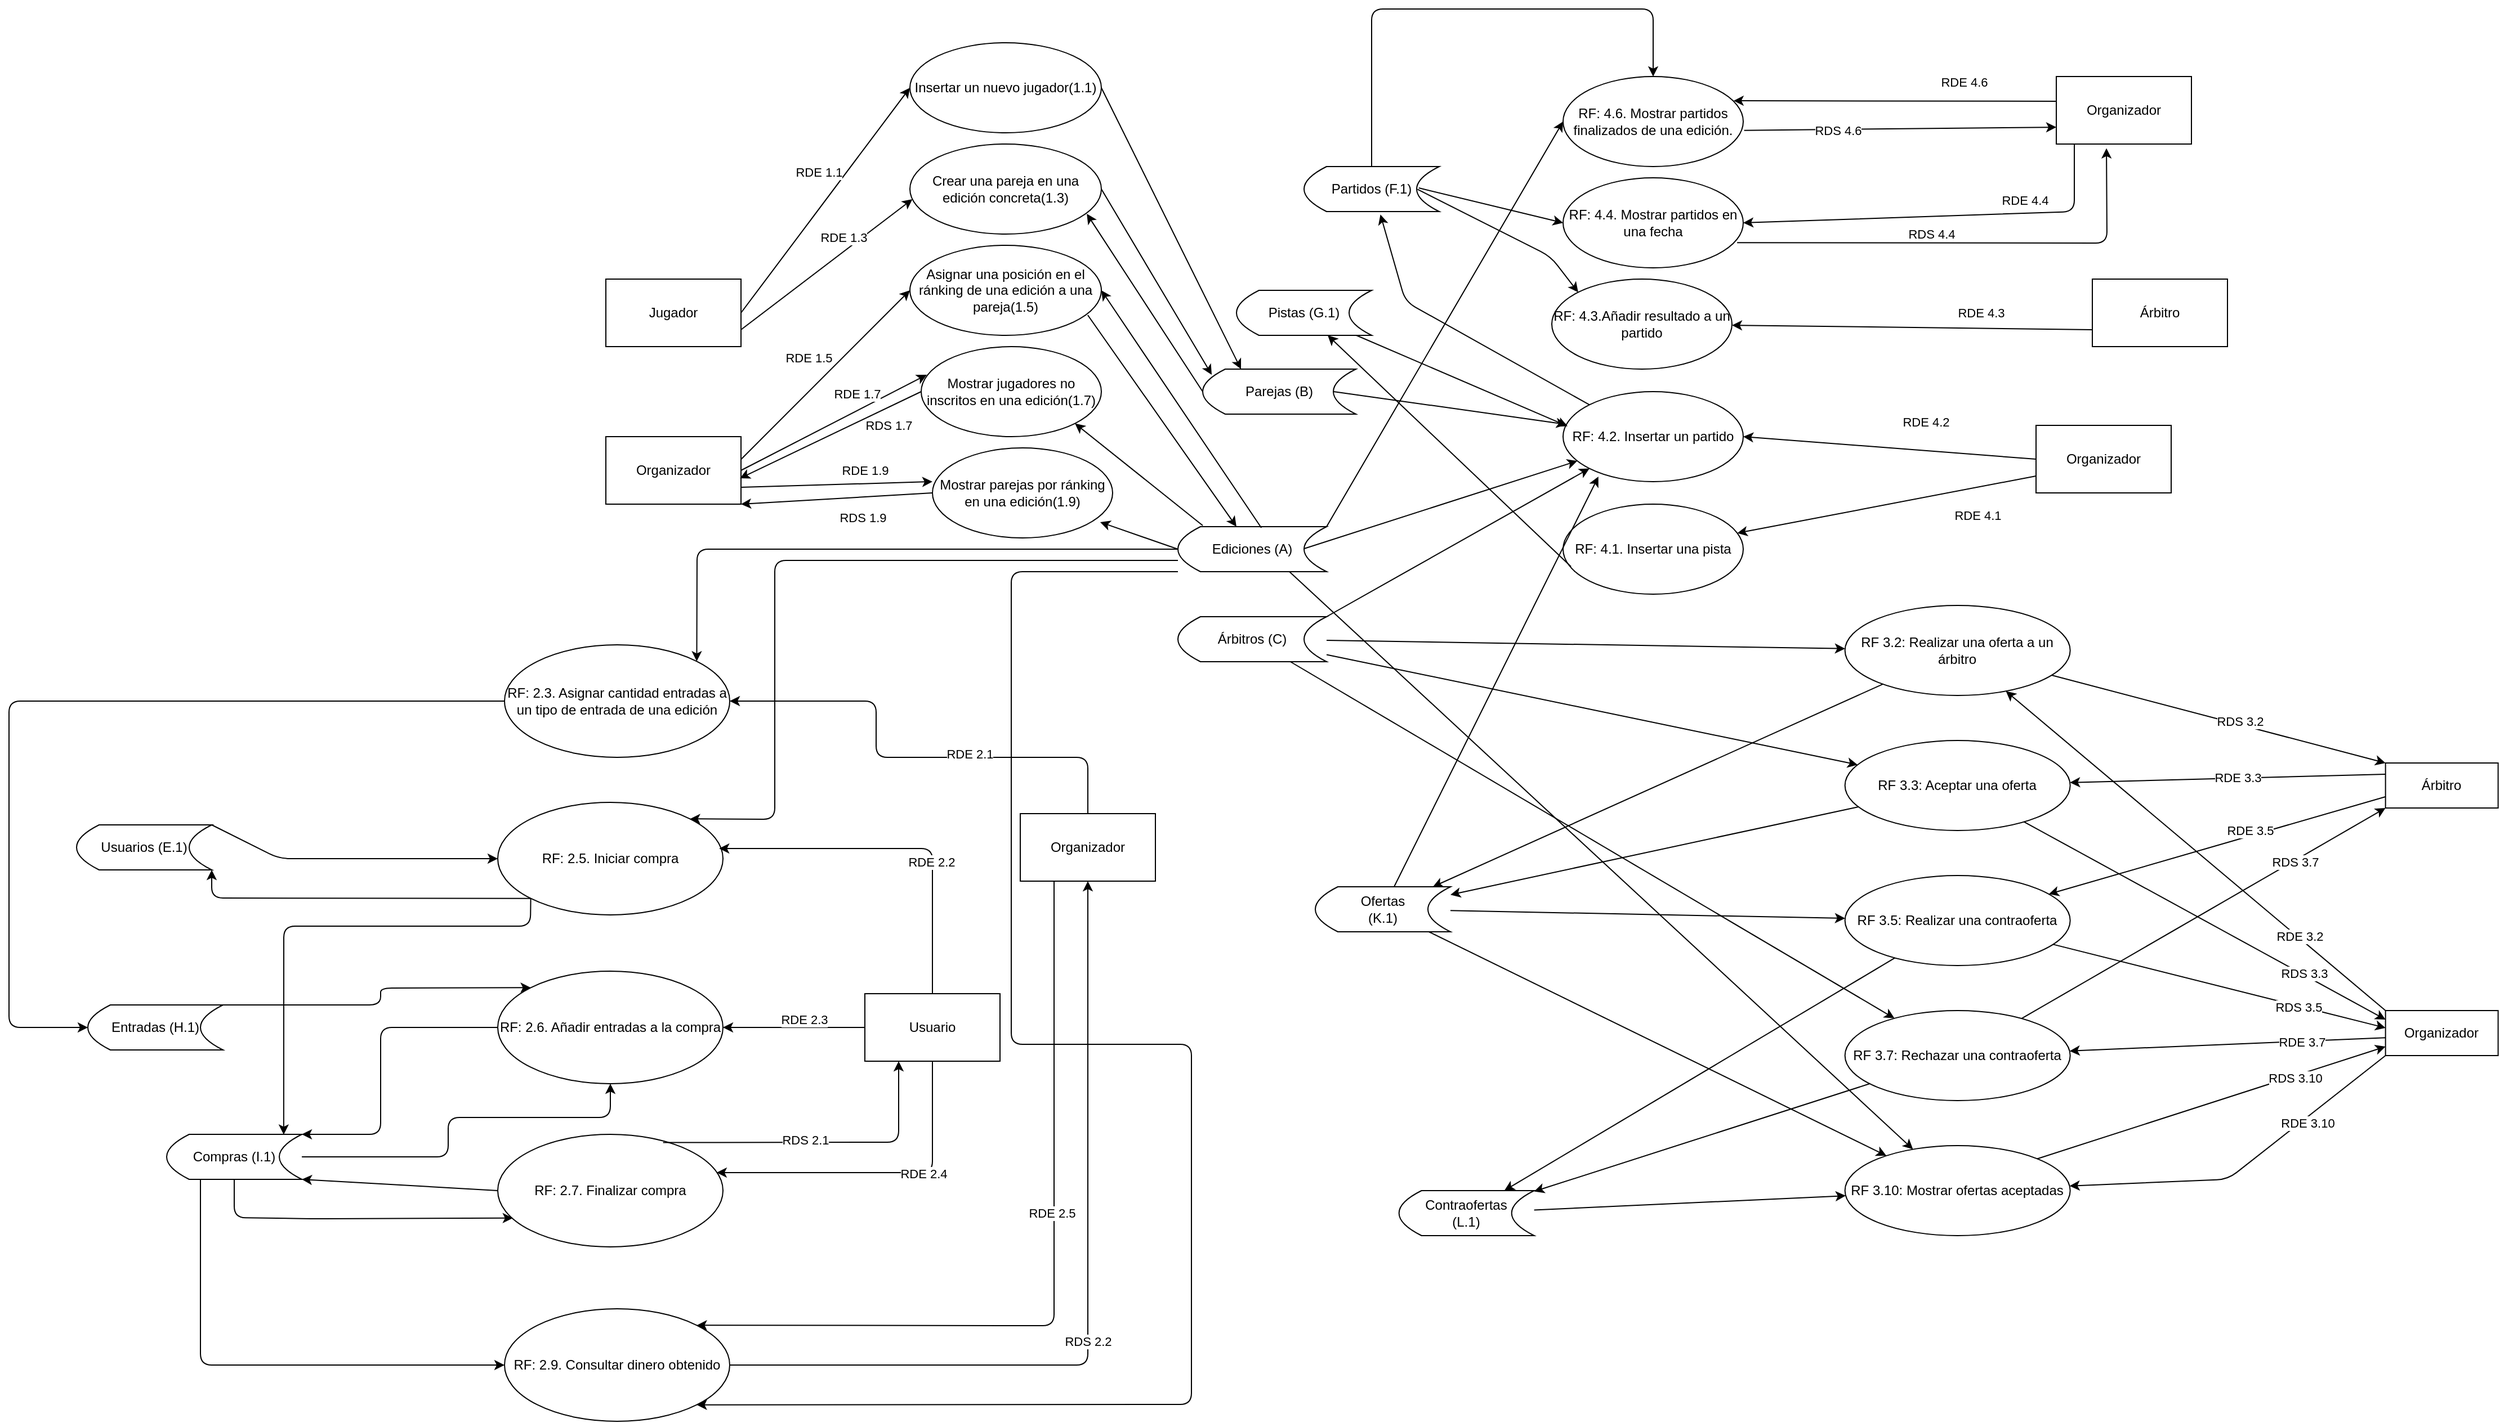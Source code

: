 <mxfile version="14.0.1" type="google"><diagram id="eAeHpFGLJXjDbg8XeO66" name="Page-1"><mxGraphModel dx="5232" dy="5680" grid="1" gridSize="10" guides="1" tooltips="1" connect="1" arrows="1" fold="1" page="1" pageScale="1" pageWidth="3300" pageHeight="4681" math="0" shadow="0"><root><mxCell id="0"/><mxCell id="1" parent="0"/><mxCell id="0lKbjXr7eHoqixIOmHd_-1" value="Jugador" style="rounded=0;whiteSpace=wrap;html=1;" parent="1" vertex="1"><mxGeometry x="280" y="100" width="120" height="60" as="geometry"/></mxCell><mxCell id="0lKbjXr7eHoqixIOmHd_-3" value="&lt;div&gt;RDE 1.1&lt;/div&gt;" style="endArrow=classic;html=1;exitX=1;exitY=0.5;exitDx=0;exitDy=0;entryX=0;entryY=0.5;entryDx=0;entryDy=0;" parent="1" source="0lKbjXr7eHoqixIOmHd_-1" target="5JLcaujheb-gmPtikgbr-2" edge="1"><mxGeometry x="0.132" y="20" width="50" height="50" relative="1" as="geometry"><mxPoint x="430" y="129" as="sourcePoint"/><mxPoint x="570" y="10" as="targetPoint"/><mxPoint as="offset"/></mxGeometry></mxCell><mxCell id="WLNAhpAYmfPkaoQovJje-1" value="Ediciones (A)" style="shape=dataStorage;whiteSpace=wrap;html=1;fixedSize=1;" parent="1" vertex="1"><mxGeometry x="788" y="320" width="132" height="40" as="geometry"/></mxCell><mxCell id="WLNAhpAYmfPkaoQovJje-2" value="" style="endArrow=classic;html=1;exitX=0;exitY=0.5;exitDx=0;exitDy=0;entryX=0.931;entryY=0.825;entryDx=0;entryDy=0;entryPerimeter=0;" parent="1" source="WLNAhpAYmfPkaoQovJje-1" target="5JLcaujheb-gmPtikgbr-6" edge="1"><mxGeometry width="50" height="50" relative="1" as="geometry"><mxPoint x="730" y="350" as="sourcePoint"/><mxPoint x="830" y="280" as="targetPoint"/><Array as="points"/></mxGeometry></mxCell><mxCell id="WLNAhpAYmfPkaoQovJje-3" value="Parejas (B)" style="shape=dataStorage;whiteSpace=wrap;html=1;fixedSize=1;" parent="1" vertex="1"><mxGeometry x="810" y="180" width="136" height="40" as="geometry"/></mxCell><mxCell id="WLNAhpAYmfPkaoQovJje-4" value="Árbitros (C)" style="shape=dataStorage;whiteSpace=wrap;html=1;fixedSize=1;" parent="1" vertex="1"><mxGeometry x="788" y="400" width="132" height="40" as="geometry"/></mxCell><mxCell id="bJjF2TGR7LJCNmlldax7-9" value="" style="endArrow=classic;html=1;exitX=0.847;exitY=0.49;exitDx=0;exitDy=0;exitPerimeter=0;" parent="1" source="WLNAhpAYmfPkaoQovJje-1" target="uhnd05h3crYL2Ut39E33-4" edge="1"><mxGeometry width="50" height="50" relative="1" as="geometry"><mxPoint x="910" y="330" as="sourcePoint"/><mxPoint x="996.73" y="290.976" as="targetPoint"/></mxGeometry></mxCell><mxCell id="bJjF2TGR7LJCNmlldax7-18" value="" style="endArrow=classic;html=1;exitX=1;exitY=0;exitDx=0;exitDy=0;entryX=0;entryY=1;entryDx=0;entryDy=0;" parent="1" source="WLNAhpAYmfPkaoQovJje-4" target="uhnd05h3crYL2Ut39E33-4" edge="1"><mxGeometry width="50" height="50" relative="1" as="geometry"><mxPoint x="970" y="410" as="sourcePoint"/><mxPoint x="1060" y="300" as="targetPoint"/></mxGeometry></mxCell><mxCell id="bJjF2TGR7LJCNmlldax7-19" value="" style="endArrow=classic;html=1;exitX=0.855;exitY=0.499;exitDx=0;exitDy=0;exitPerimeter=0;" parent="1" source="WLNAhpAYmfPkaoQovJje-3" target="uhnd05h3crYL2Ut39E33-4" edge="1"><mxGeometry width="50" height="50" relative="1" as="geometry"><mxPoint x="840" y="410" as="sourcePoint"/><mxPoint x="960.0" y="260" as="targetPoint"/></mxGeometry></mxCell><mxCell id="ibCGt5pog0Zf22WCHiit-1" value="Organizador" style="rounded=0;whiteSpace=wrap;html=1;" parent="1" vertex="1"><mxGeometry x="280" y="240" width="120" height="60" as="geometry"/></mxCell><mxCell id="ibCGt5pog0Zf22WCHiit-2" value="RDE 1.5" style="endArrow=classic;html=1;exitX=1.002;exitY=0.333;exitDx=0;exitDy=0;entryX=0;entryY=0.5;entryDx=0;entryDy=0;exitPerimeter=0;" parent="1" source="ibCGt5pog0Zf22WCHiit-1" target="5JLcaujheb-gmPtikgbr-4" edge="1"><mxGeometry x="-0.001" y="21" width="50" height="50" relative="1" as="geometry"><mxPoint x="520" y="380" as="sourcePoint"/><mxPoint x="560" y="260" as="targetPoint"/><mxPoint as="offset"/></mxGeometry></mxCell><mxCell id="ibCGt5pog0Zf22WCHiit-3" value="" style="endArrow=classic;html=1;exitX=0;exitY=0.5;exitDx=0;exitDy=0;entryX=0.924;entryY=0.775;entryDx=0;entryDy=0;entryPerimeter=0;" parent="1" source="WLNAhpAYmfPkaoQovJje-3" target="5JLcaujheb-gmPtikgbr-3" edge="1"><mxGeometry width="50" height="50" relative="1" as="geometry"><mxPoint x="1030" y="250" as="sourcePoint"/><mxPoint x="760" y="260" as="targetPoint"/></mxGeometry></mxCell><mxCell id="ibCGt5pog0Zf22WCHiit-4" value="RDS 1.9" style="endArrow=classic;html=1;entryX=1;entryY=1;entryDx=0;entryDy=0;exitX=0;exitY=0.5;exitDx=0;exitDy=0;" parent="1" source="5JLcaujheb-gmPtikgbr-6" target="ibCGt5pog0Zf22WCHiit-1" edge="1"><mxGeometry x="-0.262" y="18" width="50" height="50" relative="1" as="geometry"><mxPoint x="572.6" y="279.76" as="sourcePoint"/><mxPoint x="420" y="320" as="targetPoint"/><mxPoint as="offset"/></mxGeometry></mxCell><mxCell id="Xpg6EdV_x0nS1ecTw9jz-10" value="" style="endArrow=classic;html=1;" parent="1" source="WLNAhpAYmfPkaoQovJje-4" target="G4Wu19E-ClkX-7bQFgEn-1" edge="1"><mxGeometry width="50" height="50" relative="1" as="geometry"><mxPoint x="960.002" y="429.76" as="sourcePoint"/><mxPoint x="1110.33" y="480" as="targetPoint"/></mxGeometry></mxCell><mxCell id="Xpg6EdV_x0nS1ecTw9jz-15" value="Organizador" style="rounded=0;whiteSpace=wrap;html=1;" parent="1" vertex="1"><mxGeometry x="1860.33" y="750" width="100" height="40" as="geometry"/></mxCell><mxCell id="Xpg6EdV_x0nS1ecTw9jz-16" value="Árbitro" style="rounded=0;whiteSpace=wrap;html=1;" parent="1" vertex="1"><mxGeometry x="1860.33" y="530" width="100" height="40" as="geometry"/></mxCell><mxCell id="Xpg6EdV_x0nS1ecTw9jz-19" value="" style="endArrow=classic;html=1;entryX=0;entryY=0;entryDx=0;entryDy=0;" parent="1" source="G4Wu19E-ClkX-7bQFgEn-1" target="Xpg6EdV_x0nS1ecTw9jz-16" edge="1"><mxGeometry width="50" height="50" relative="1" as="geometry"><mxPoint x="1688.73" y="466.24" as="sourcePoint"/><mxPoint x="1820.33" y="370" as="targetPoint"/></mxGeometry></mxCell><mxCell id="G4Wu19E-ClkX-7bQFgEn-38" value="RDS 3.2" style="edgeLabel;html=1;align=center;verticalAlign=middle;resizable=0;points=[];" parent="Xpg6EdV_x0nS1ecTw9jz-19" connectable="0" vertex="1"><mxGeometry x="0.123" y="3" relative="1" as="geometry"><mxPoint as="offset"/></mxGeometry></mxCell><mxCell id="Xpg6EdV_x0nS1ecTw9jz-21" value="" style="endArrow=classic;html=1;exitX=0;exitY=0.25;exitDx=0;exitDy=0;" parent="1" source="Xpg6EdV_x0nS1ecTw9jz-16" target="G4Wu19E-ClkX-7bQFgEn-6" edge="1"><mxGeometry width="50" height="50" relative="1" as="geometry"><mxPoint x="1770.33" y="530" as="sourcePoint"/><mxPoint x="1711.041" y="458.284" as="targetPoint"/></mxGeometry></mxCell><mxCell id="G4Wu19E-ClkX-7bQFgEn-39" value="RDE 3.3" style="edgeLabel;html=1;align=center;verticalAlign=middle;resizable=0;points=[];" parent="Xpg6EdV_x0nS1ecTw9jz-21" connectable="0" vertex="1"><mxGeometry x="-0.058" y="-1" relative="1" as="geometry"><mxPoint as="offset"/></mxGeometry></mxCell><mxCell id="iS4MwWC_aVu9XPJSbLE0-3" value="" style="endArrow=classic;html=1;exitX=0.75;exitY=1;exitDx=0;exitDy=0;" parent="1" source="WLNAhpAYmfPkaoQovJje-1" target="G4Wu19E-ClkX-7bQFgEn-3" edge="1"><mxGeometry width="50" height="50" relative="1" as="geometry"><mxPoint x="940" y="340" as="sourcePoint"/><mxPoint x="997.29" y="388.842" as="targetPoint"/></mxGeometry></mxCell><mxCell id="G4Wu19E-ClkX-7bQFgEn-1" value="RF 3.2: Realizar una oferta a un árbitro" style="ellipse;whiteSpace=wrap;html=1;" parent="1" vertex="1"><mxGeometry x="1380.33" y="390" width="200" height="80" as="geometry"/></mxCell><mxCell id="G4Wu19E-ClkX-7bQFgEn-3" value="RF 3.10: Mostrar ofertas aceptadas" style="ellipse;whiteSpace=wrap;html=1;" parent="1" vertex="1"><mxGeometry x="1380.33" y="870" width="200" height="80" as="geometry"/></mxCell><mxCell id="G4Wu19E-ClkX-7bQFgEn-4" value="RF 3.7: Rechazar una contraoferta" style="ellipse;whiteSpace=wrap;html=1;" parent="1" vertex="1"><mxGeometry x="1380.33" y="750" width="200" height="80" as="geometry"/></mxCell><mxCell id="G4Wu19E-ClkX-7bQFgEn-6" value="&lt;div&gt;RF 3.3: Aceptar una oferta&lt;/div&gt;" style="ellipse;whiteSpace=wrap;html=1;" parent="1" vertex="1"><mxGeometry x="1380.33" y="510" width="200" height="80" as="geometry"/></mxCell><mxCell id="G4Wu19E-ClkX-7bQFgEn-7" value="" style="endArrow=classic;html=1;entryX=0;entryY=1;entryDx=0;entryDy=0;" parent="1" source="G4Wu19E-ClkX-7bQFgEn-4" target="Xpg6EdV_x0nS1ecTw9jz-16" edge="1"><mxGeometry width="50" height="50" relative="1" as="geometry"><mxPoint x="1512.744" y="477.586" as="sourcePoint"/><mxPoint x="1860.33" y="610" as="targetPoint"/></mxGeometry></mxCell><mxCell id="G4Wu19E-ClkX-7bQFgEn-40" value="RDS 3.7" style="edgeLabel;html=1;align=center;verticalAlign=middle;resizable=0;points=[];" parent="G4Wu19E-ClkX-7bQFgEn-7" connectable="0" vertex="1"><mxGeometry x="0.502" y="-1" relative="1" as="geometry"><mxPoint x="-1" as="offset"/></mxGeometry></mxCell><mxCell id="G4Wu19E-ClkX-7bQFgEn-9" value="RDE 3.5" style="endArrow=classic;html=1;exitX=0;exitY=0.75;exitDx=0;exitDy=0;" parent="1" source="Xpg6EdV_x0nS1ecTw9jz-16" target="G4Wu19E-ClkX-7bQFgEn-5" edge="1"><mxGeometry x="-0.206" y="-5" width="50" height="50" relative="1" as="geometry"><mxPoint x="1860.33" y="580" as="sourcePoint"/><mxPoint x="1460.205" y="571.998" as="targetPoint"/><mxPoint as="offset"/></mxGeometry></mxCell><mxCell id="G4Wu19E-ClkX-7bQFgEn-5" value="RF 3.5: Realizar una contraoferta" style="ellipse;whiteSpace=wrap;html=1;" parent="1" vertex="1"><mxGeometry x="1380.33" y="630" width="200" height="80" as="geometry"/></mxCell><mxCell id="G4Wu19E-ClkX-7bQFgEn-14" value="" style="endArrow=classic;html=1;entryX=0;entryY=0.2;entryDx=0;entryDy=0;entryPerimeter=0;" parent="1" source="G4Wu19E-ClkX-7bQFgEn-6" target="Xpg6EdV_x0nS1ecTw9jz-15" edge="1"><mxGeometry width="50" height="50" relative="1" as="geometry"><mxPoint x="1740.33" y="805" as="sourcePoint"/><mxPoint x="1685.33" y="790" as="targetPoint"/></mxGeometry></mxCell><mxCell id="G4Wu19E-ClkX-7bQFgEn-42" value="RDS 3.3" style="edgeLabel;html=1;align=center;verticalAlign=middle;resizable=0;points=[];" parent="G4Wu19E-ClkX-7bQFgEn-14" connectable="0" vertex="1"><mxGeometry x="0.544" y="1" relative="1" as="geometry"><mxPoint as="offset"/></mxGeometry></mxCell><mxCell id="G4Wu19E-ClkX-7bQFgEn-15" value="" style="endArrow=classic;html=1;entryX=0;entryY=0.384;entryDx=0;entryDy=0;entryPerimeter=0;" parent="1" source="G4Wu19E-ClkX-7bQFgEn-5" target="Xpg6EdV_x0nS1ecTw9jz-15" edge="1"><mxGeometry width="50" height="50" relative="1" as="geometry"><mxPoint x="1425.18" y="600.449" as="sourcePoint"/><mxPoint x="1860.33" y="820" as="targetPoint"/></mxGeometry></mxCell><mxCell id="G4Wu19E-ClkX-7bQFgEn-43" value="RDS 3.5" style="edgeLabel;html=1;align=center;verticalAlign=middle;resizable=0;points=[];" parent="G4Wu19E-ClkX-7bQFgEn-15" connectable="0" vertex="1"><mxGeometry x="0.476" y="-1" relative="1" as="geometry"><mxPoint as="offset"/></mxGeometry></mxCell><mxCell id="G4Wu19E-ClkX-7bQFgEn-16" value="RDS 3.10" style="endArrow=classic;html=1;entryX=0;entryY=0.801;entryDx=0;entryDy=0;exitX=1;exitY=0;exitDx=0;exitDy=0;entryPerimeter=0;" parent="1" source="G4Wu19E-ClkX-7bQFgEn-3" target="Xpg6EdV_x0nS1ecTw9jz-15" edge="1"><mxGeometry x="0.478" y="-2" width="50" height="50" relative="1" as="geometry"><mxPoint x="1443.261" y="692.352" as="sourcePoint"/><mxPoint x="1860.33" y="805" as="targetPoint"/><mxPoint as="offset"/></mxGeometry></mxCell><mxCell id="G4Wu19E-ClkX-7bQFgEn-18" value="" style="endArrow=classic;html=1;exitX=0;exitY=0;exitDx=0;exitDy=0;" parent="1" source="Xpg6EdV_x0nS1ecTw9jz-15" target="G4Wu19E-ClkX-7bQFgEn-1" edge="1"><mxGeometry width="50" height="50" relative="1" as="geometry"><mxPoint x="1610.33" y="770" as="sourcePoint"/><mxPoint x="1660.33" y="720" as="targetPoint"/></mxGeometry></mxCell><mxCell id="G4Wu19E-ClkX-7bQFgEn-41" value="RDE 3.2" style="edgeLabel;html=1;align=center;verticalAlign=middle;resizable=0;points=[];" parent="G4Wu19E-ClkX-7bQFgEn-18" connectable="0" vertex="1"><mxGeometry x="-0.54" y="-1" relative="1" as="geometry"><mxPoint as="offset"/></mxGeometry></mxCell><mxCell id="G4Wu19E-ClkX-7bQFgEn-19" value="" style="endArrow=classic;html=1;exitX=0;exitY=0.602;exitDx=0;exitDy=0;exitPerimeter=0;" parent="1" source="Xpg6EdV_x0nS1ecTw9jz-15" target="G4Wu19E-ClkX-7bQFgEn-4" edge="1"><mxGeometry width="50" height="50" relative="1" as="geometry"><mxPoint x="1860.33" y="835" as="sourcePoint"/><mxPoint x="1406.451" y="485.492" as="targetPoint"/></mxGeometry></mxCell><mxCell id="G4Wu19E-ClkX-7bQFgEn-44" value="RDE 3.7" style="edgeLabel;html=1;align=center;verticalAlign=middle;resizable=0;points=[];" parent="G4Wu19E-ClkX-7bQFgEn-19" connectable="0" vertex="1"><mxGeometry x="-0.467" y="1" relative="1" as="geometry"><mxPoint as="offset"/></mxGeometry></mxCell><mxCell id="G4Wu19E-ClkX-7bQFgEn-20" value="" style="endArrow=classic;html=1;exitX=0;exitY=1;exitDx=0;exitDy=0;" parent="1" source="Xpg6EdV_x0nS1ecTw9jz-15" target="G4Wu19E-ClkX-7bQFgEn-3" edge="1"><mxGeometry width="50" height="50" relative="1" as="geometry"><mxPoint x="1860.33" y="835" as="sourcePoint"/><mxPoint x="1455.467" y="782.322" as="targetPoint"/><Array as="points"><mxPoint x="1720.33" y="900"/></Array></mxGeometry></mxCell><mxCell id="G4Wu19E-ClkX-7bQFgEn-45" value="&lt;div&gt;RDE 3.10&lt;br&gt;&lt;/div&gt;" style="edgeLabel;html=1;align=center;verticalAlign=middle;resizable=0;points=[];" parent="G4Wu19E-ClkX-7bQFgEn-20" connectable="0" vertex="1"><mxGeometry x="-0.28" relative="1" as="geometry"><mxPoint x="20.02" y="-10.73" as="offset"/></mxGeometry></mxCell><mxCell id="G4Wu19E-ClkX-7bQFgEn-23" value="&lt;div&gt;Ofertas&lt;br&gt;&lt;/div&gt;&lt;div&gt; (K.1)&lt;/div&gt;" style="shape=dataStorage;whiteSpace=wrap;html=1;fixedSize=1;" parent="1" vertex="1"><mxGeometry x="910" y="640" width="120" height="40" as="geometry"/></mxCell><mxCell id="G4Wu19E-ClkX-7bQFgEn-24" value="&lt;div&gt;Contraofertas&lt;/div&gt;&lt;div&gt; (L.1)&lt;/div&gt;" style="shape=dataStorage;whiteSpace=wrap;html=1;fixedSize=1;" parent="1" vertex="1"><mxGeometry x="984.33" y="910" width="120" height="40" as="geometry"/></mxCell><mxCell id="G4Wu19E-ClkX-7bQFgEn-25" value="" style="endArrow=classic;html=1;" parent="1" source="WLNAhpAYmfPkaoQovJje-4" target="G4Wu19E-ClkX-7bQFgEn-6" edge="1"><mxGeometry width="50" height="50" relative="1" as="geometry"><mxPoint x="980.33" y="443.988" as="sourcePoint"/><mxPoint x="1261.102" y="445.039" as="targetPoint"/></mxGeometry></mxCell><mxCell id="G4Wu19E-ClkX-7bQFgEn-26" value="" style="endArrow=classic;html=1;" parent="1" source="WLNAhpAYmfPkaoQovJje-4" target="G4Wu19E-ClkX-7bQFgEn-4" edge="1"><mxGeometry width="50" height="50" relative="1" as="geometry"><mxPoint x="909.672" y="429.76" as="sourcePoint"/><mxPoint x="1210.772" y="445.039" as="targetPoint"/></mxGeometry></mxCell><mxCell id="G4Wu19E-ClkX-7bQFgEn-28" value="" style="endArrow=classic;html=1;" parent="1" source="G4Wu19E-ClkX-7bQFgEn-24" target="G4Wu19E-ClkX-7bQFgEn-3" edge="1"><mxGeometry width="50" height="50" relative="1" as="geometry"><mxPoint x="1500.33" y="840" as="sourcePoint"/><mxPoint x="1550.33" y="790" as="targetPoint"/></mxGeometry></mxCell><mxCell id="G4Wu19E-ClkX-7bQFgEn-29" value="" style="endArrow=classic;html=1;" parent="1" source="G4Wu19E-ClkX-7bQFgEn-5" target="G4Wu19E-ClkX-7bQFgEn-24" edge="1"><mxGeometry width="50" height="50" relative="1" as="geometry"><mxPoint x="1580.33" y="840" as="sourcePoint"/><mxPoint x="1630.33" y="790" as="targetPoint"/></mxGeometry></mxCell><mxCell id="G4Wu19E-ClkX-7bQFgEn-30" value="" style="endArrow=classic;html=1;" parent="1" source="G4Wu19E-ClkX-7bQFgEn-4" target="G4Wu19E-ClkX-7bQFgEn-24" edge="1"><mxGeometry width="50" height="50" relative="1" as="geometry"><mxPoint x="1580.33" y="840" as="sourcePoint"/><mxPoint x="1630.33" y="790" as="targetPoint"/></mxGeometry></mxCell><mxCell id="G4Wu19E-ClkX-7bQFgEn-32" value="" style="endArrow=classic;html=1;" parent="1" source="G4Wu19E-ClkX-7bQFgEn-1" target="G4Wu19E-ClkX-7bQFgEn-23" edge="1"><mxGeometry width="50" height="50" relative="1" as="geometry"><mxPoint x="1230.33" y="590" as="sourcePoint"/><mxPoint x="1280.33" y="540" as="targetPoint"/></mxGeometry></mxCell><mxCell id="G4Wu19E-ClkX-7bQFgEn-33" value="" style="endArrow=classic;html=1;" parent="1" source="G4Wu19E-ClkX-7bQFgEn-6" target="G4Wu19E-ClkX-7bQFgEn-23" edge="1"><mxGeometry width="50" height="50" relative="1" as="geometry"><mxPoint x="1446.24" y="448.822" as="sourcePoint"/><mxPoint x="1122.744" y="970" as="targetPoint"/></mxGeometry></mxCell><mxCell id="G4Wu19E-ClkX-7bQFgEn-34" value="" style="endArrow=classic;html=1;" parent="1" source="G4Wu19E-ClkX-7bQFgEn-23" target="G4Wu19E-ClkX-7bQFgEn-5" edge="1"><mxGeometry width="50" height="50" relative="1" as="geometry"><mxPoint x="1230.33" y="720" as="sourcePoint"/><mxPoint x="1280.33" y="670" as="targetPoint"/></mxGeometry></mxCell><mxCell id="G4Wu19E-ClkX-7bQFgEn-35" value="" style="endArrow=classic;html=1;" parent="1" source="G4Wu19E-ClkX-7bQFgEn-23" target="G4Wu19E-ClkX-7bQFgEn-3" edge="1"><mxGeometry width="50" height="50" relative="1" as="geometry"><mxPoint x="1131.506" y="970" as="sourcePoint"/><mxPoint x="1431.331" y="686.833" as="targetPoint"/></mxGeometry></mxCell><mxCell id="Z99oyByu4mt6_vly_TkG-1" value="RF: 2.3. Asignar cantidad entradas a un tipo de entrada de una edición" style="ellipse;whiteSpace=wrap;html=1;" parent="1" vertex="1"><mxGeometry x="190" y="425" width="200" height="100" as="geometry"/></mxCell><mxCell id="Z99oyByu4mt6_vly_TkG-2" value="RF: 2.5. Iniciar compra" style="ellipse;whiteSpace=wrap;html=1;" parent="1" vertex="1"><mxGeometry x="184" y="565" width="200" height="100" as="geometry"/></mxCell><mxCell id="Z99oyByu4mt6_vly_TkG-3" value="RF: 2.6. Añadir entradas a la compra" style="ellipse;whiteSpace=wrap;html=1;" parent="1" vertex="1"><mxGeometry x="184" y="715" width="200" height="100" as="geometry"/></mxCell><mxCell id="Z99oyByu4mt6_vly_TkG-4" value="RF: 2.7. Finalizar compra" style="ellipse;whiteSpace=wrap;html=1;" parent="1" vertex="1"><mxGeometry x="184" y="860" width="200" height="100" as="geometry"/></mxCell><mxCell id="Z99oyByu4mt6_vly_TkG-6" value="Usuarios (E.1)" style="shape=dataStorage;whiteSpace=wrap;html=1;fixedSize=1;" parent="1" vertex="1"><mxGeometry x="-190" y="585" width="120" height="40" as="geometry"/></mxCell><mxCell id="Z99oyByu4mt6_vly_TkG-7" value="Entradas (H.1)" style="shape=dataStorage;whiteSpace=wrap;html=1;fixedSize=1;" parent="1" vertex="1"><mxGeometry x="-180" y="745" width="120" height="40" as="geometry"/></mxCell><mxCell id="Z99oyByu4mt6_vly_TkG-8" value="Usuario" style="rounded=0;whiteSpace=wrap;html=1;" parent="1" vertex="1"><mxGeometry x="510" y="735" width="120" height="60" as="geometry"/></mxCell><mxCell id="Z99oyByu4mt6_vly_TkG-9" value="Organizador" style="rounded=0;whiteSpace=wrap;html=1;" parent="1" vertex="1"><mxGeometry x="648" y="575" width="120" height="60" as="geometry"/></mxCell><mxCell id="Z99oyByu4mt6_vly_TkG-10" value="RF: 2.9. Consultar dinero obtenido" style="ellipse;whiteSpace=wrap;html=1;" parent="1" vertex="1"><mxGeometry x="190" y="1015" width="200" height="100" as="geometry"/></mxCell><mxCell id="Z99oyByu4mt6_vly_TkG-11" value="" style="endArrow=classic;html=1;entryX=1;entryY=0.5;entryDx=0;entryDy=0;exitX=0.5;exitY=0;exitDx=0;exitDy=0;" parent="1" source="Z99oyByu4mt6_vly_TkG-9" target="Z99oyByu4mt6_vly_TkG-1" edge="1"><mxGeometry width="50" height="50" relative="1" as="geometry"><mxPoint x="710" y="525" as="sourcePoint"/><mxPoint x="310" y="735" as="targetPoint"/><Array as="points"><mxPoint x="708" y="525"/><mxPoint x="520" y="525"/><mxPoint x="520" y="475"/></Array></mxGeometry></mxCell><mxCell id="Z99oyByu4mt6_vly_TkG-12" value="RDE 2.1" style="edgeLabel;html=1;align=center;verticalAlign=middle;resizable=0;points=[];" parent="Z99oyByu4mt6_vly_TkG-11" vertex="1" connectable="0"><mxGeometry x="-0.264" y="1" relative="1" as="geometry"><mxPoint x="-0.96" y="-4.28" as="offset"/></mxGeometry></mxCell><mxCell id="Z99oyByu4mt6_vly_TkG-13" value="" style="endArrow=classic;html=1;entryX=0.983;entryY=0.41;entryDx=0;entryDy=0;exitX=0.5;exitY=0;exitDx=0;exitDy=0;entryPerimeter=0;" parent="1" source="Z99oyByu4mt6_vly_TkG-8" target="Z99oyByu4mt6_vly_TkG-2" edge="1"><mxGeometry width="50" height="50" relative="1" as="geometry"><mxPoint x="490" y="755" as="sourcePoint"/><mxPoint x="400" y="485" as="targetPoint"/><Array as="points"><mxPoint x="570" y="606"/></Array></mxGeometry></mxCell><mxCell id="Z99oyByu4mt6_vly_TkG-14" value="RDE 2.2" style="edgeLabel;html=1;align=center;verticalAlign=middle;resizable=0;points=[];" parent="Z99oyByu4mt6_vly_TkG-13" vertex="1" connectable="0"><mxGeometry x="-0.264" y="1" relative="1" as="geometry"><mxPoint as="offset"/></mxGeometry></mxCell><mxCell id="Z99oyByu4mt6_vly_TkG-15" value="" style="endArrow=classic;html=1;entryX=1;entryY=0.5;entryDx=0;entryDy=0;exitX=0;exitY=0.5;exitDx=0;exitDy=0;" parent="1" source="Z99oyByu4mt6_vly_TkG-8" target="Z99oyByu4mt6_vly_TkG-3" edge="1"><mxGeometry width="50" height="50" relative="1" as="geometry"><mxPoint x="490" y="755" as="sourcePoint"/><mxPoint x="400" y="485" as="targetPoint"/><Array as="points"/></mxGeometry></mxCell><mxCell id="Z99oyByu4mt6_vly_TkG-16" value="RDE 2.3" style="edgeLabel;html=1;align=center;verticalAlign=middle;resizable=0;points=[];" parent="Z99oyByu4mt6_vly_TkG-15" vertex="1" connectable="0"><mxGeometry x="-0.264" y="1" relative="1" as="geometry"><mxPoint x="-8.11" y="-7.86" as="offset"/></mxGeometry></mxCell><mxCell id="Z99oyByu4mt6_vly_TkG-17" value="" style="endArrow=classic;html=1;entryX=0.972;entryY=0.34;entryDx=0;entryDy=0;exitX=0.5;exitY=1;exitDx=0;exitDy=0;entryPerimeter=0;" parent="1" source="Z99oyByu4mt6_vly_TkG-8" target="Z99oyByu4mt6_vly_TkG-4" edge="1"><mxGeometry width="50" height="50" relative="1" as="geometry"><mxPoint x="490" y="770" as="sourcePoint"/><mxPoint x="394" y="775" as="targetPoint"/><Array as="points"><mxPoint x="570" y="894"/></Array></mxGeometry></mxCell><mxCell id="Z99oyByu4mt6_vly_TkG-18" value="RDE 2.4" style="edgeLabel;html=1;align=center;verticalAlign=middle;resizable=0;points=[];" parent="Z99oyByu4mt6_vly_TkG-17" vertex="1" connectable="0"><mxGeometry x="-0.264" y="1" relative="1" as="geometry"><mxPoint as="offset"/></mxGeometry></mxCell><mxCell id="Z99oyByu4mt6_vly_TkG-19" value="" style="endArrow=classic;html=1;entryX=1;entryY=0;entryDx=0;entryDy=0;exitX=0.25;exitY=1;exitDx=0;exitDy=0;" parent="1" source="Z99oyByu4mt6_vly_TkG-9" target="Z99oyByu4mt6_vly_TkG-10" edge="1"><mxGeometry width="50" height="50" relative="1" as="geometry"><mxPoint x="260" y="785" as="sourcePoint"/><mxPoint x="310" y="735" as="targetPoint"/><Array as="points"><mxPoint x="678" y="1030"/></Array></mxGeometry></mxCell><mxCell id="Z99oyByu4mt6_vly_TkG-20" value="RDE 2.5" style="edgeLabel;html=1;align=center;verticalAlign=middle;resizable=0;points=[];" parent="Z99oyByu4mt6_vly_TkG-19" vertex="1" connectable="0"><mxGeometry x="-0.171" y="-2" relative="1" as="geometry"><mxPoint as="offset"/></mxGeometry></mxCell><mxCell id="Z99oyByu4mt6_vly_TkG-21" value="" style="endArrow=classic;html=1;exitX=0.734;exitY=0.073;exitDx=0;exitDy=0;exitPerimeter=0;entryX=0.25;entryY=1;entryDx=0;entryDy=0;" parent="1" source="Z99oyByu4mt6_vly_TkG-4" target="Z99oyByu4mt6_vly_TkG-8" edge="1"><mxGeometry width="50" height="50" relative="1" as="geometry"><mxPoint x="260" y="785" as="sourcePoint"/><mxPoint x="310" y="735" as="targetPoint"/><Array as="points"><mxPoint x="540" y="867"/></Array></mxGeometry></mxCell><mxCell id="Z99oyByu4mt6_vly_TkG-22" value="RDS 2.1" style="edgeLabel;html=1;align=center;verticalAlign=middle;resizable=0;points=[];" parent="Z99oyByu4mt6_vly_TkG-21" vertex="1" connectable="0"><mxGeometry x="-0.104" y="2" relative="1" as="geometry"><mxPoint as="offset"/></mxGeometry></mxCell><mxCell id="Z99oyByu4mt6_vly_TkG-23" value="" style="endArrow=classic;html=1;exitX=1;exitY=0.5;exitDx=0;exitDy=0;entryX=0.5;entryY=1;entryDx=0;entryDy=0;" parent="1" source="Z99oyByu4mt6_vly_TkG-10" target="Z99oyByu4mt6_vly_TkG-9" edge="1"><mxGeometry width="50" height="50" relative="1" as="geometry"><mxPoint x="260" y="785" as="sourcePoint"/><mxPoint x="310" y="735" as="targetPoint"/><Array as="points"><mxPoint x="708" y="1065"/></Array></mxGeometry></mxCell><mxCell id="Z99oyByu4mt6_vly_TkG-24" value="RDS 2.2" style="edgeLabel;html=1;align=center;verticalAlign=middle;resizable=0;points=[];" parent="Z99oyByu4mt6_vly_TkG-23" vertex="1" connectable="0"><mxGeometry x="-0.092" relative="1" as="geometry"><mxPoint as="offset"/></mxGeometry></mxCell><mxCell id="Z99oyByu4mt6_vly_TkG-25" value="" style="endArrow=classic;html=1;exitX=0;exitY=0.5;exitDx=0;exitDy=0;entryX=0;entryY=0.5;entryDx=0;entryDy=0;" parent="1" source="Z99oyByu4mt6_vly_TkG-1" target="Z99oyByu4mt6_vly_TkG-7" edge="1"><mxGeometry width="50" height="50" relative="1" as="geometry"><mxPoint x="260" y="785" as="sourcePoint"/><mxPoint x="-290" y="475" as="targetPoint"/><Array as="points"><mxPoint x="-250" y="475"/><mxPoint x="-250" y="765"/></Array></mxGeometry></mxCell><mxCell id="Z99oyByu4mt6_vly_TkG-26" value="Compras (I.1)" style="shape=dataStorage;whiteSpace=wrap;html=1;fixedSize=1;" parent="1" vertex="1"><mxGeometry x="-110" y="860" width="120" height="40" as="geometry"/></mxCell><mxCell id="Z99oyByu4mt6_vly_TkG-27" value="" style="endArrow=classic;html=1;exitX=0;exitY=1;exitDx=0;exitDy=0;entryX=0.866;entryY=0.006;entryDx=0;entryDy=0;entryPerimeter=0;" parent="1" source="Z99oyByu4mt6_vly_TkG-2" target="Z99oyByu4mt6_vly_TkG-26" edge="1"><mxGeometry width="50" height="50" relative="1" as="geometry"><mxPoint x="200" y="485" as="sourcePoint"/><mxPoint x="20" y="795" as="targetPoint"/><Array as="points"><mxPoint x="213" y="675"/><mxPoint x="-6" y="675"/></Array></mxGeometry></mxCell><mxCell id="Z99oyByu4mt6_vly_TkG-28" value="" style="endArrow=classic;html=1;exitX=0;exitY=0.5;exitDx=0;exitDy=0;entryX=1;entryY=0;entryDx=0;entryDy=0;" parent="1" source="Z99oyByu4mt6_vly_TkG-3" target="Z99oyByu4mt6_vly_TkG-26" edge="1"><mxGeometry width="50" height="50" relative="1" as="geometry"><mxPoint x="260" y="785" as="sourcePoint"/><mxPoint x="10" y="940" as="targetPoint"/><Array as="points"><mxPoint x="80" y="765"/><mxPoint x="80" y="860"/></Array></mxGeometry></mxCell><mxCell id="Z99oyByu4mt6_vly_TkG-29" value="" style="endArrow=classic;html=1;entryX=0.5;entryY=1;entryDx=0;entryDy=0;exitX=1;exitY=0.5;exitDx=0;exitDy=0;" parent="1" source="Z99oyByu4mt6_vly_TkG-26" target="Z99oyByu4mt6_vly_TkG-3" edge="1"><mxGeometry width="50" height="50" relative="1" as="geometry"><mxPoint x="70" y="885" as="sourcePoint"/><mxPoint x="310" y="735" as="targetPoint"/><Array as="points"><mxPoint x="140" y="880"/><mxPoint x="140" y="845"/><mxPoint x="284" y="845"/></Array></mxGeometry></mxCell><mxCell id="Z99oyByu4mt6_vly_TkG-30" value="" style="endArrow=classic;html=1;exitX=0;exitY=0.5;exitDx=0;exitDy=0;" parent="1" source="Z99oyByu4mt6_vly_TkG-4" edge="1"><mxGeometry width="50" height="50" relative="1" as="geometry"><mxPoint x="194" y="775" as="sourcePoint"/><mxPoint x="10" y="900" as="targetPoint"/><Array as="points"/></mxGeometry></mxCell><mxCell id="Z99oyByu4mt6_vly_TkG-31" value="" style="endArrow=classic;html=1;exitX=0.5;exitY=1;exitDx=0;exitDy=0;entryX=0.067;entryY=0.744;entryDx=0;entryDy=0;entryPerimeter=0;" parent="1" source="Z99oyByu4mt6_vly_TkG-26" target="Z99oyByu4mt6_vly_TkG-4" edge="1"><mxGeometry width="50" height="50" relative="1" as="geometry"><mxPoint x="194" y="920" as="sourcePoint"/><mxPoint x="20" y="970" as="targetPoint"/><Array as="points"><mxPoint x="-50" y="934"/><mxPoint x="20" y="935"/></Array></mxGeometry></mxCell><mxCell id="Z99oyByu4mt6_vly_TkG-32" value="" style="endArrow=classic;html=1;entryX=1;entryY=1;entryDx=0;entryDy=0;exitX=0;exitY=1;exitDx=0;exitDy=0;" parent="1" source="WLNAhpAYmfPkaoQovJje-1" target="Z99oyByu4mt6_vly_TkG-10" edge="1"><mxGeometry width="50" height="50" relative="1" as="geometry"><mxPoint x="640" y="370" as="sourcePoint"/><mxPoint x="330" y="1010" as="targetPoint"/><Array as="points"><mxPoint x="640" y="360"/><mxPoint x="640" y="780"/><mxPoint x="800" y="780"/><mxPoint x="800" y="1100"/></Array></mxGeometry></mxCell><mxCell id="Z99oyByu4mt6_vly_TkG-33" value="" style="endArrow=classic;html=1;exitX=0.25;exitY=1;exitDx=0;exitDy=0;" parent="1" source="Z99oyByu4mt6_vly_TkG-26" target="Z99oyByu4mt6_vly_TkG-10" edge="1"><mxGeometry width="50" height="50" relative="1" as="geometry"><mxPoint x="90" y="1025" as="sourcePoint"/><mxPoint x="310" y="735" as="targetPoint"/><Array as="points"><mxPoint x="-80" y="1065"/></Array></mxGeometry></mxCell><mxCell id="Z99oyByu4mt6_vly_TkG-34" value="" style="endArrow=classic;html=1;entryX=1;entryY=0;entryDx=0;entryDy=0;exitX=0;exitY=0.5;exitDx=0;exitDy=0;" parent="1" source="WLNAhpAYmfPkaoQovJje-1" target="Z99oyByu4mt6_vly_TkG-1" edge="1"><mxGeometry width="50" height="50" relative="1" as="geometry"><mxPoint x="850" y="380" as="sourcePoint"/><mxPoint x="330" y="1060" as="targetPoint"/><Array as="points"><mxPoint x="361" y="340"/></Array></mxGeometry></mxCell><mxCell id="Z99oyByu4mt6_vly_TkG-35" value="" style="endArrow=classic;html=1;exitX=0;exitY=1;exitDx=0;exitDy=0;entryX=1;entryY=1;entryDx=0;entryDy=0;" parent="1" source="Z99oyByu4mt6_vly_TkG-2" target="Z99oyByu4mt6_vly_TkG-6" edge="1"><mxGeometry width="50" height="50" relative="1" as="geometry"><mxPoint x="260" y="835" as="sourcePoint"/><mxPoint y="675" as="targetPoint"/><Array as="points"><mxPoint x="-70" y="650"/></Array></mxGeometry></mxCell><mxCell id="Z99oyByu4mt6_vly_TkG-36" value="" style="endArrow=classic;html=1;exitX=1;exitY=0;exitDx=0;exitDy=0;entryX=0;entryY=0.5;entryDx=0;entryDy=0;" parent="1" source="Z99oyByu4mt6_vly_TkG-6" target="Z99oyByu4mt6_vly_TkG-2" edge="1"><mxGeometry width="50" height="50" relative="1" as="geometry"><mxPoint x="260" y="785" as="sourcePoint"/><mxPoint x="190" y="605" as="targetPoint"/><Array as="points"><mxPoint x="-10" y="615"/></Array></mxGeometry></mxCell><mxCell id="Z99oyByu4mt6_vly_TkG-37" value="" style="endArrow=classic;html=1;entryX=1;entryY=0;entryDx=0;entryDy=0;exitX=0;exitY=0.75;exitDx=0;exitDy=0;" parent="1" source="WLNAhpAYmfPkaoQovJje-1" target="Z99oyByu4mt6_vly_TkG-2" edge="1"><mxGeometry width="50" height="50" relative="1" as="geometry"><mxPoint x="800" y="620" as="sourcePoint"/><mxPoint x="330" y="1010" as="targetPoint"/><Array as="points"><mxPoint x="430" y="350"/><mxPoint x="430" y="580"/></Array></mxGeometry></mxCell><mxCell id="Z99oyByu4mt6_vly_TkG-38" value="" style="endArrow=classic;html=1;entryX=0;entryY=0;entryDx=0;entryDy=0;exitX=1;exitY=0;exitDx=0;exitDy=0;" parent="1" source="Z99oyByu4mt6_vly_TkG-7" target="Z99oyByu4mt6_vly_TkG-3" edge="1"><mxGeometry width="50" height="50" relative="1" as="geometry"><mxPoint x="10" y="825" as="sourcePoint"/><mxPoint x="60" y="775" as="targetPoint"/><Array as="points"><mxPoint x="80" y="745"/><mxPoint x="80" y="730"/></Array></mxGeometry></mxCell><mxCell id="uhnd05h3crYL2Ut39E33-1" value="Organizador" style="rounded=0;whiteSpace=wrap;html=1;" parent="1" vertex="1"><mxGeometry x="1550" y="230" width="120" height="60" as="geometry"/></mxCell><mxCell id="uhnd05h3crYL2Ut39E33-2" value="Árbitro" style="rounded=0;whiteSpace=wrap;html=1;" parent="1" vertex="1"><mxGeometry x="1600" y="100" width="120" height="60" as="geometry"/></mxCell><mxCell id="uhnd05h3crYL2Ut39E33-3" value="RF: 4.1. Insertar una pista" style="ellipse;whiteSpace=wrap;html=1;" parent="1" vertex="1"><mxGeometry x="1130" y="300" width="160" height="80" as="geometry"/></mxCell><mxCell id="uhnd05h3crYL2Ut39E33-4" value="RF: 4.2. Insertar un partido" style="ellipse;whiteSpace=wrap;html=1;" parent="1" vertex="1"><mxGeometry x="1130" y="200" width="160" height="80" as="geometry"/></mxCell><mxCell id="uhnd05h3crYL2Ut39E33-5" value="RF: 4.3.Añadir resultado a un partido" style="ellipse;whiteSpace=wrap;html=1;" parent="1" vertex="1"><mxGeometry x="1120" y="100" width="160" height="80" as="geometry"/></mxCell><mxCell id="uhnd05h3crYL2Ut39E33-6" value="RF: 4.4. Mostrar partidos en una fecha" style="ellipse;whiteSpace=wrap;html=1;" parent="1" vertex="1"><mxGeometry x="1130" y="10" width="160" height="80" as="geometry"/></mxCell><mxCell id="uhnd05h3crYL2Ut39E33-7" value="RF: 4.6. Mostrar partidos finalizados de una edición." style="ellipse;whiteSpace=wrap;html=1;" parent="1" vertex="1"><mxGeometry x="1130" y="-80" width="160" height="80" as="geometry"/></mxCell><mxCell id="uhnd05h3crYL2Ut39E33-11" value="Pistas (G.1)" style="shape=dataStorage;whiteSpace=wrap;html=1;fixedSize=1;" parent="1" vertex="1"><mxGeometry x="840" y="110" width="120" height="40" as="geometry"/></mxCell><mxCell id="uhnd05h3crYL2Ut39E33-12" value="" style="endArrow=classic;html=1;exitX=0.044;exitY=0.694;exitDx=0;exitDy=0;exitPerimeter=0;" parent="1" source="uhnd05h3crYL2Ut39E33-3" target="uhnd05h3crYL2Ut39E33-11" edge="1"><mxGeometry width="50" height="50" relative="1" as="geometry"><mxPoint x="1420" y="50" as="sourcePoint"/><mxPoint x="1470" as="targetPoint"/></mxGeometry></mxCell><mxCell id="uhnd05h3crYL2Ut39E33-13" value="Partidos (F.1)" style="shape=dataStorage;whiteSpace=wrap;html=1;fixedSize=1;" parent="1" vertex="1"><mxGeometry x="900" width="120" height="40" as="geometry"/></mxCell><mxCell id="uhnd05h3crYL2Ut39E33-14" value="" style="endArrow=classic;html=1;entryX=0.565;entryY=1.065;entryDx=0;entryDy=0;exitX=0;exitY=0;exitDx=0;exitDy=0;entryPerimeter=0;" parent="1" source="uhnd05h3crYL2Ut39E33-4" target="uhnd05h3crYL2Ut39E33-13" edge="1"><mxGeometry width="50" height="50" relative="1" as="geometry"><mxPoint x="1420" y="50" as="sourcePoint"/><mxPoint x="1470" as="targetPoint"/><Array as="points"><mxPoint x="990" y="120"/></Array></mxGeometry></mxCell><mxCell id="uhnd05h3crYL2Ut39E33-15" value="" style="endArrow=classic;html=1;entryX=0.025;entryY=0.384;entryDx=0;entryDy=0;entryPerimeter=0;" parent="1" source="uhnd05h3crYL2Ut39E33-11" target="uhnd05h3crYL2Ut39E33-4" edge="1"><mxGeometry width="50" height="50" relative="1" as="geometry"><mxPoint x="920" y="-100" as="sourcePoint"/><mxPoint x="1470" as="targetPoint"/></mxGeometry></mxCell><mxCell id="uhnd05h3crYL2Ut39E33-16" value="" style="endArrow=classic;html=1;exitX=0.839;exitY=0.506;exitDx=0;exitDy=0;entryX=0;entryY=0;entryDx=0;entryDy=0;exitPerimeter=0;" parent="1" source="uhnd05h3crYL2Ut39E33-13" target="uhnd05h3crYL2Ut39E33-5" edge="1"><mxGeometry width="50" height="50" relative="1" as="geometry"><mxPoint x="1420" y="50" as="sourcePoint"/><mxPoint x="1470" as="targetPoint"/><Array as="points"><mxPoint x="1119" y="80"/></Array></mxGeometry></mxCell><mxCell id="uhnd05h3crYL2Ut39E33-18" value="" style="endArrow=classic;html=1;exitX=0.849;exitY=0.476;exitDx=0;exitDy=0;entryX=0;entryY=0.5;entryDx=0;entryDy=0;exitPerimeter=0;" parent="1" source="uhnd05h3crYL2Ut39E33-13" target="uhnd05h3crYL2Ut39E33-6" edge="1"><mxGeometry width="50" height="50" relative="1" as="geometry"><mxPoint x="1420" y="50" as="sourcePoint"/><mxPoint x="1470" as="targetPoint"/></mxGeometry></mxCell><mxCell id="uhnd05h3crYL2Ut39E33-19" value="" style="endArrow=classic;html=1;entryX=0.5;entryY=0;entryDx=0;entryDy=0;exitX=0.5;exitY=0;exitDx=0;exitDy=0;" parent="1" source="uhnd05h3crYL2Ut39E33-13" target="uhnd05h3crYL2Ut39E33-7" edge="1"><mxGeometry width="50" height="50" relative="1" as="geometry"><mxPoint x="920" y="-10" as="sourcePoint"/><mxPoint x="1470" as="targetPoint"/><Array as="points"><mxPoint x="960" y="-140"/><mxPoint x="1210" y="-140"/></Array></mxGeometry></mxCell><mxCell id="uhnd05h3crYL2Ut39E33-21" value="" style="endArrow=classic;html=1;exitX=1;exitY=0;exitDx=0;exitDy=0;entryX=0;entryY=0.5;entryDx=0;entryDy=0;" parent="1" source="WLNAhpAYmfPkaoQovJje-1" target="uhnd05h3crYL2Ut39E33-7" edge="1"><mxGeometry width="50" height="50" relative="1" as="geometry"><mxPoint x="1420" y="50" as="sourcePoint"/><mxPoint x="1470" as="targetPoint"/></mxGeometry></mxCell><mxCell id="uhnd05h3crYL2Ut39E33-24" value="" style="endArrow=classic;html=1;exitX=0;exitY=0.75;exitDx=0;exitDy=0;" parent="1" source="uhnd05h3crYL2Ut39E33-1" target="uhnd05h3crYL2Ut39E33-3" edge="1"><mxGeometry width="50" height="50" relative="1" as="geometry"><mxPoint x="1578.32" y="160" as="sourcePoint"/><mxPoint x="1300.0" y="350.24" as="targetPoint"/></mxGeometry></mxCell><mxCell id="uhnd05h3crYL2Ut39E33-25" value="RDE 4.1" style="edgeLabel;html=1;align=center;verticalAlign=middle;resizable=0;points=[];" parent="uhnd05h3crYL2Ut39E33-24" vertex="1" connectable="0"><mxGeometry x="-0.16" y="-1" relative="1" as="geometry"><mxPoint x="58.99" y="14.43" as="offset"/></mxGeometry></mxCell><mxCell id="uhnd05h3crYL2Ut39E33-26" value="" style="endArrow=classic;html=1;exitX=0;exitY=0.5;exitDx=0;exitDy=0;entryX=1;entryY=0.5;entryDx=0;entryDy=0;" parent="1" source="uhnd05h3crYL2Ut39E33-1" target="uhnd05h3crYL2Ut39E33-4" edge="1"><mxGeometry width="50" height="50" relative="1" as="geometry"><mxPoint x="1420" y="50" as="sourcePoint"/><mxPoint x="1470" as="targetPoint"/></mxGeometry></mxCell><mxCell id="uhnd05h3crYL2Ut39E33-27" value="RDE 4.2" style="edgeLabel;html=1;align=center;verticalAlign=middle;resizable=0;points=[];" parent="uhnd05h3crYL2Ut39E33-26" vertex="1" connectable="0"><mxGeometry x="-0.136" y="-1" relative="1" as="geometry"><mxPoint x="14.08" y="-23.17" as="offset"/></mxGeometry></mxCell><mxCell id="uhnd05h3crYL2Ut39E33-28" value="" style="endArrow=classic;html=1;exitX=0;exitY=0.75;exitDx=0;exitDy=0;" parent="1" source="uhnd05h3crYL2Ut39E33-2" target="uhnd05h3crYL2Ut39E33-5" edge="1"><mxGeometry width="50" height="50" relative="1" as="geometry"><mxPoint x="1650.32" y="205" as="sourcePoint"/><mxPoint x="1490" y="36.28" as="targetPoint"/></mxGeometry></mxCell><mxCell id="uhnd05h3crYL2Ut39E33-29" value="RDE 4.3" style="edgeLabel;html=1;align=center;verticalAlign=middle;resizable=0;points=[];" parent="uhnd05h3crYL2Ut39E33-28" vertex="1" connectable="0"><mxGeometry x="0.225" y="-2" relative="1" as="geometry"><mxPoint x="96.63" y="-10.54" as="offset"/></mxGeometry></mxCell><mxCell id="uhnd05h3crYL2Ut39E33-30" value="" style="endArrow=classic;html=1;entryX=1;entryY=0.5;entryDx=0;entryDy=0;" parent="1" target="uhnd05h3crYL2Ut39E33-6" edge="1"><mxGeometry width="50" height="50" relative="1" as="geometry"><mxPoint x="1584" y="-20" as="sourcePoint"/><mxPoint x="1470" as="targetPoint"/><Array as="points"><mxPoint x="1584" y="40"/></Array></mxGeometry></mxCell><mxCell id="uhnd05h3crYL2Ut39E33-31" value="RDE 4.4" style="edgeLabel;html=1;align=center;verticalAlign=middle;resizable=0;points=[];" parent="uhnd05h3crYL2Ut39E33-30" vertex="1" connectable="0"><mxGeometry x="-0.198" relative="1" as="geometry"><mxPoint x="37.62" y="-12.78" as="offset"/></mxGeometry></mxCell><mxCell id="uhnd05h3crYL2Ut39E33-32" value="" style="endArrow=classic;html=1;entryX=0.946;entryY=0.269;entryDx=0;entryDy=0;entryPerimeter=0;" parent="1" target="uhnd05h3crYL2Ut39E33-7" edge="1"><mxGeometry width="50" height="50" relative="1" as="geometry"><mxPoint x="1570" y="-58" as="sourcePoint"/><mxPoint x="1470" as="targetPoint"/></mxGeometry></mxCell><mxCell id="uhnd05h3crYL2Ut39E33-33" value="RDE 4.6" style="edgeLabel;html=1;align=center;verticalAlign=middle;resizable=0;points=[];" parent="uhnd05h3crYL2Ut39E33-32" vertex="1" connectable="0"><mxGeometry x="-0.302" y="1" relative="1" as="geometry"><mxPoint x="15.95" y="-18.06" as="offset"/></mxGeometry></mxCell><mxCell id="uhnd05h3crYL2Ut39E33-34" value="" style="endArrow=classic;html=1;exitX=0.966;exitY=0.72;exitDx=0;exitDy=0;exitPerimeter=0;entryX=0.371;entryY=1.063;entryDx=0;entryDy=0;entryPerimeter=0;" parent="1" source="uhnd05h3crYL2Ut39E33-6" target="uhnd05h3crYL2Ut39E33-42" edge="1"><mxGeometry width="50" height="50" relative="1" as="geometry"><mxPoint x="1420" y="50" as="sourcePoint"/><mxPoint x="1470" as="targetPoint"/><Array as="points"><mxPoint x="1613" y="68"/></Array></mxGeometry></mxCell><mxCell id="uhnd05h3crYL2Ut39E33-35" value="RDS 4.4" style="edgeLabel;html=1;align=center;verticalAlign=middle;resizable=0;points=[];" parent="uhnd05h3crYL2Ut39E33-34" vertex="1" connectable="0"><mxGeometry x="0.128" y="3" relative="1" as="geometry"><mxPoint x="-60.09" y="-4.88" as="offset"/></mxGeometry></mxCell><mxCell id="uhnd05h3crYL2Ut39E33-36" value="" style="endArrow=classic;html=1;exitX=1.005;exitY=0.598;exitDx=0;exitDy=0;exitPerimeter=0;entryX=0;entryY=0.75;entryDx=0;entryDy=0;" parent="1" source="uhnd05h3crYL2Ut39E33-7" target="uhnd05h3crYL2Ut39E33-42" edge="1"><mxGeometry width="50" height="50" relative="1" as="geometry"><mxPoint x="1420" y="50" as="sourcePoint"/><mxPoint x="1470" as="targetPoint"/><Array as="points"/></mxGeometry></mxCell><mxCell id="uhnd05h3crYL2Ut39E33-37" value="RDS 4.6" style="edgeLabel;html=1;align=center;verticalAlign=middle;resizable=0;points=[];" parent="uhnd05h3crYL2Ut39E33-36" vertex="1" connectable="0"><mxGeometry x="-0.405" y="-1" relative="1" as="geometry"><mxPoint as="offset"/></mxGeometry></mxCell><mxCell id="uhnd05h3crYL2Ut39E33-39" value="" style="endArrow=classic;html=1;entryX=0.196;entryY=0.944;entryDx=0;entryDy=0;entryPerimeter=0;" parent="1" source="G4Wu19E-ClkX-7bQFgEn-23" target="uhnd05h3crYL2Ut39E33-4" edge="1"><mxGeometry width="50" height="50" relative="1" as="geometry"><mxPoint x="1240" y="420" as="sourcePoint"/><mxPoint x="1290" y="370" as="targetPoint"/></mxGeometry></mxCell><mxCell id="uhnd05h3crYL2Ut39E33-42" value="Organizador" style="rounded=0;whiteSpace=wrap;html=1;" parent="1" vertex="1"><mxGeometry x="1568" y="-80" width="120" height="60" as="geometry"/></mxCell><mxCell id="5JLcaujheb-gmPtikgbr-2" value="Insertar un nuevo jugador(1.1)" style="ellipse;whiteSpace=wrap;html=1;" parent="1" vertex="1"><mxGeometry x="550" y="-110" width="170" height="80" as="geometry"/></mxCell><mxCell id="5JLcaujheb-gmPtikgbr-3" value="Crear una pareja en una edición concreta(1.3)" style="ellipse;whiteSpace=wrap;html=1;" parent="1" vertex="1"><mxGeometry x="550" y="-20" width="170" height="80" as="geometry"/></mxCell><mxCell id="5JLcaujheb-gmPtikgbr-4" value="Asignar una posición en el ránking de una edición a una pareja(1.5)" style="ellipse;whiteSpace=wrap;html=1;" parent="1" vertex="1"><mxGeometry x="550" y="70" width="170" height="80" as="geometry"/></mxCell><mxCell id="5JLcaujheb-gmPtikgbr-5" value="Mostrar jugadores no inscritos en una edición(1.7)" style="ellipse;whiteSpace=wrap;html=1;" parent="1" vertex="1"><mxGeometry x="560" y="160" width="160" height="80" as="geometry"/></mxCell><mxCell id="5JLcaujheb-gmPtikgbr-6" value="Mostrar parejas por ránking en una edición(1.9)" style="ellipse;whiteSpace=wrap;html=1;" parent="1" vertex="1"><mxGeometry x="570" y="250" width="160" height="80" as="geometry"/></mxCell><mxCell id="5JLcaujheb-gmPtikgbr-7" value="" style="endArrow=classic;html=1;exitX=1;exitY=0.75;exitDx=0;exitDy=0;entryX=0.013;entryY=0.613;entryDx=0;entryDy=0;entryPerimeter=0;" parent="1" source="0lKbjXr7eHoqixIOmHd_-1" target="5JLcaujheb-gmPtikgbr-3" edge="1"><mxGeometry width="50" height="50" relative="1" as="geometry"><mxPoint x="650" y="290" as="sourcePoint"/><mxPoint x="700" y="240" as="targetPoint"/></mxGeometry></mxCell><mxCell id="5JLcaujheb-gmPtikgbr-10" value="RDE 1.3" style="edgeLabel;html=1;align=center;verticalAlign=middle;resizable=0;points=[];" parent="5JLcaujheb-gmPtikgbr-7" vertex="1" connectable="0"><mxGeometry x="0.19" y="2" relative="1" as="geometry"><mxPoint x="1" y="-11.73" as="offset"/></mxGeometry></mxCell><mxCell id="5JLcaujheb-gmPtikgbr-11" value="" style="endArrow=classic;html=1;exitX=1;exitY=0.5;exitDx=0;exitDy=0;entryX=0.059;entryY=0.125;entryDx=0;entryDy=0;entryPerimeter=0;" parent="1" source="5JLcaujheb-gmPtikgbr-3" target="WLNAhpAYmfPkaoQovJje-3" edge="1"><mxGeometry width="50" height="50" relative="1" as="geometry"><mxPoint x="720" y="290" as="sourcePoint"/><mxPoint x="770" y="240" as="targetPoint"/></mxGeometry></mxCell><mxCell id="5JLcaujheb-gmPtikgbr-12" value="" style="endArrow=classic;html=1;exitX=1;exitY=0.5;exitDx=0;exitDy=0;entryX=0.25;entryY=0;entryDx=0;entryDy=0;" parent="1" source="5JLcaujheb-gmPtikgbr-2" target="WLNAhpAYmfPkaoQovJje-3" edge="1"><mxGeometry width="50" height="50" relative="1" as="geometry"><mxPoint x="720" y="290" as="sourcePoint"/><mxPoint x="770" y="240" as="targetPoint"/></mxGeometry></mxCell><mxCell id="5JLcaujheb-gmPtikgbr-13" value="" style="endArrow=classic;html=1;exitX=0.167;exitY=-0.025;exitDx=0;exitDy=0;exitPerimeter=0;entryX=1;entryY=1;entryDx=0;entryDy=0;" parent="1" source="WLNAhpAYmfPkaoQovJje-1" target="5JLcaujheb-gmPtikgbr-5" edge="1"><mxGeometry width="50" height="50" relative="1" as="geometry"><mxPoint x="570" y="280" as="sourcePoint"/><mxPoint x="620" y="230" as="targetPoint"/></mxGeometry></mxCell><mxCell id="5JLcaujheb-gmPtikgbr-14" value="" style="endArrow=classic;html=1;exitX=0.561;exitY=0.025;exitDx=0;exitDy=0;exitPerimeter=0;entryX=1;entryY=0.5;entryDx=0;entryDy=0;" parent="1" source="WLNAhpAYmfPkaoQovJje-1" target="5JLcaujheb-gmPtikgbr-4" edge="1"><mxGeometry width="50" height="50" relative="1" as="geometry"><mxPoint x="570" y="280" as="sourcePoint"/><mxPoint x="620" y="230" as="targetPoint"/></mxGeometry></mxCell><mxCell id="5JLcaujheb-gmPtikgbr-15" value="" style="endArrow=classic;html=1;exitX=0.929;exitY=0.775;exitDx=0;exitDy=0;exitPerimeter=0;" parent="1" source="5JLcaujheb-gmPtikgbr-4" target="WLNAhpAYmfPkaoQovJje-1" edge="1"><mxGeometry width="50" height="50" relative="1" as="geometry"><mxPoint x="570" y="280" as="sourcePoint"/><mxPoint x="620" y="230" as="targetPoint"/></mxGeometry></mxCell><mxCell id="5JLcaujheb-gmPtikgbr-16" value="" style="endArrow=classic;html=1;exitX=1;exitY=0.5;exitDx=0;exitDy=0;entryX=0.031;entryY=0.313;entryDx=0;entryDy=0;entryPerimeter=0;" parent="1" source="ibCGt5pog0Zf22WCHiit-1" target="5JLcaujheb-gmPtikgbr-5" edge="1"><mxGeometry width="50" height="50" relative="1" as="geometry"><mxPoint x="570" y="280" as="sourcePoint"/><mxPoint x="620" y="230" as="targetPoint"/></mxGeometry></mxCell><mxCell id="5JLcaujheb-gmPtikgbr-17" value="&lt;div&gt;RDE 1.7&lt;/div&gt;" style="edgeLabel;html=1;align=center;verticalAlign=middle;resizable=0;points=[];" parent="5JLcaujheb-gmPtikgbr-16" vertex="1" connectable="0"><mxGeometry x="0.209" y="2" relative="1" as="geometry"><mxPoint x="3.69" y="-15.68" as="offset"/></mxGeometry></mxCell><mxCell id="5JLcaujheb-gmPtikgbr-18" value="" style="endArrow=classic;html=1;exitX=1;exitY=0.75;exitDx=0;exitDy=0;entryX=0;entryY=0.375;entryDx=0;entryDy=0;entryPerimeter=0;" parent="1" source="ibCGt5pog0Zf22WCHiit-1" target="5JLcaujheb-gmPtikgbr-6" edge="1"><mxGeometry width="50" height="50" relative="1" as="geometry"><mxPoint x="570" y="280" as="sourcePoint"/><mxPoint x="620" y="230" as="targetPoint"/></mxGeometry></mxCell><mxCell id="5JLcaujheb-gmPtikgbr-19" value=" RDE 1.9" style="edgeLabel;html=1;align=center;verticalAlign=middle;resizable=0;points=[];" parent="5JLcaujheb-gmPtikgbr-18" vertex="1" connectable="0"><mxGeometry x="0.388" relative="1" as="geometry"><mxPoint x="-7.95" y="-11.53" as="offset"/></mxGeometry></mxCell><mxCell id="5JLcaujheb-gmPtikgbr-20" value="" style="endArrow=classic;html=1;exitX=0;exitY=0.5;exitDx=0;exitDy=0;entryX=0.992;entryY=0.617;entryDx=0;entryDy=0;entryPerimeter=0;" parent="1" source="5JLcaujheb-gmPtikgbr-5" target="ibCGt5pog0Zf22WCHiit-1" edge="1"><mxGeometry width="50" height="50" relative="1" as="geometry"><mxPoint x="570" y="280" as="sourcePoint"/><mxPoint x="620" y="230" as="targetPoint"/></mxGeometry></mxCell><mxCell id="5JLcaujheb-gmPtikgbr-21" value="RDS 1.7" style="edgeLabel;html=1;align=center;verticalAlign=middle;resizable=0;points=[];" parent="5JLcaujheb-gmPtikgbr-20" vertex="1" connectable="0"><mxGeometry x="-0.299" y="3" relative="1" as="geometry"><mxPoint x="25.53" y="0.1" as="offset"/></mxGeometry></mxCell></root></mxGraphModel></diagram></mxfile>